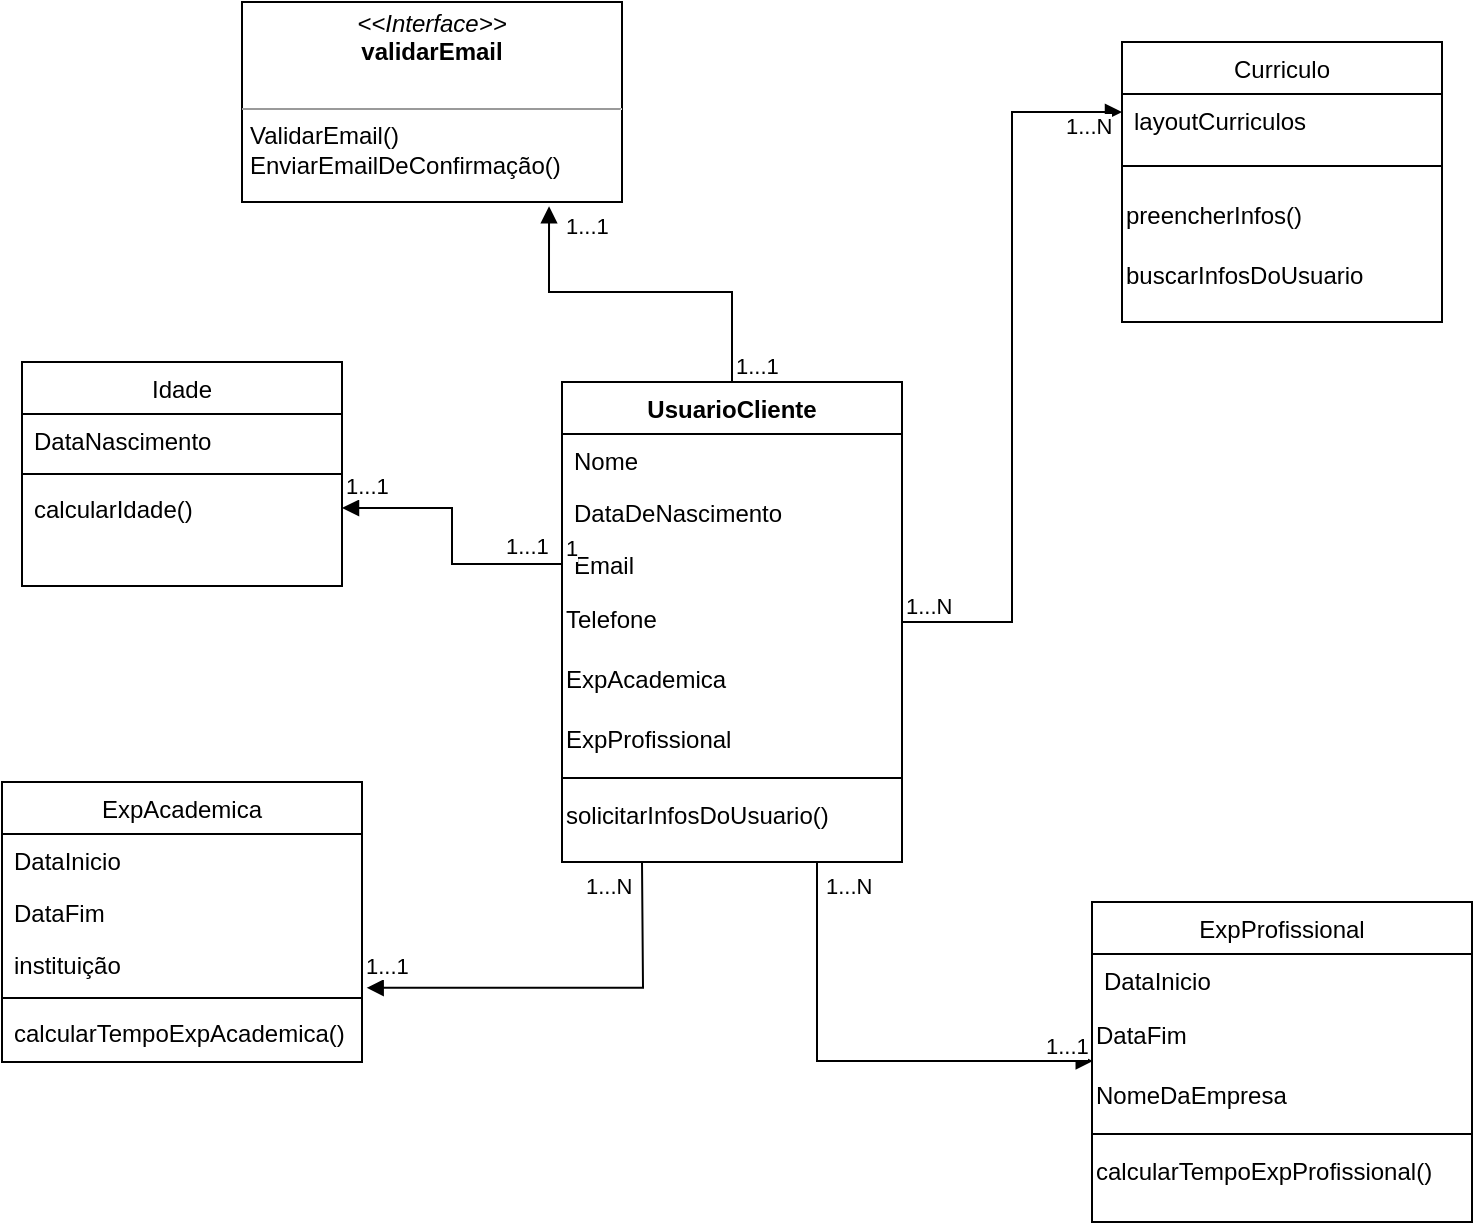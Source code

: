 <mxfile version="22.1.2" type="google">
  <diagram id="C5RBs43oDa-KdzZeNtuy" name="Page-1">
    <mxGraphModel grid="1" page="1" gridSize="10" guides="1" tooltips="1" connect="1" arrows="1" fold="1" pageScale="1" pageWidth="827" pageHeight="1169" math="0" shadow="0">
      <root>
        <mxCell id="WIyWlLk6GJQsqaUBKTNV-0" />
        <mxCell id="WIyWlLk6GJQsqaUBKTNV-1" parent="WIyWlLk6GJQsqaUBKTNV-0" />
        <mxCell id="zkfFHV4jXpPFQw0GAbJ--0" value="UsuarioCliente" style="swimlane;fontStyle=1;align=center;verticalAlign=top;childLayout=stackLayout;horizontal=1;startSize=26;horizontalStack=0;resizeParent=1;resizeLast=0;collapsible=1;marginBottom=0;rounded=0;shadow=0;strokeWidth=1;" vertex="1" parent="WIyWlLk6GJQsqaUBKTNV-1">
          <mxGeometry x="360" y="400" width="170" height="240" as="geometry">
            <mxRectangle x="230" y="140" width="160" height="26" as="alternateBounds" />
          </mxGeometry>
        </mxCell>
        <mxCell id="zkfFHV4jXpPFQw0GAbJ--1" value="Nome" style="text;align=left;verticalAlign=top;spacingLeft=4;spacingRight=4;overflow=hidden;rotatable=0;points=[[0,0.5],[1,0.5]];portConstraint=eastwest;" vertex="1" parent="zkfFHV4jXpPFQw0GAbJ--0">
          <mxGeometry y="26" width="170" height="26" as="geometry" />
        </mxCell>
        <mxCell id="zkfFHV4jXpPFQw0GAbJ--2" value="DataDeNascimento    " style="text;align=left;verticalAlign=top;spacingLeft=4;spacingRight=4;overflow=hidden;rotatable=0;points=[[0,0.5],[1,0.5]];portConstraint=eastwest;rounded=0;shadow=0;html=0;" vertex="1" parent="zkfFHV4jXpPFQw0GAbJ--0">
          <mxGeometry y="52" width="170" height="26" as="geometry" />
        </mxCell>
        <mxCell id="zkfFHV4jXpPFQw0GAbJ--3" value="Email" style="text;align=left;verticalAlign=top;spacingLeft=4;spacingRight=4;overflow=hidden;rotatable=0;points=[[0,0.5],[1,0.5]];portConstraint=eastwest;rounded=0;shadow=0;html=0;" vertex="1" parent="zkfFHV4jXpPFQw0GAbJ--0">
          <mxGeometry y="78" width="170" height="26" as="geometry" />
        </mxCell>
        <mxCell id="PTQ_H1bqtLx_f0RyC9zA-3" value="Telefone&lt;br&gt;" style="text;html=1;align=left;verticalAlign=middle;resizable=0;points=[];autosize=1;strokeColor=none;fillColor=none;" vertex="1" parent="zkfFHV4jXpPFQw0GAbJ--0">
          <mxGeometry y="104" width="170" height="30" as="geometry" />
        </mxCell>
        <mxCell id="QWQ6S40ks5CHcXQs-ewQ-11" value="ExpAcademica" style="text;html=1;align=left;verticalAlign=middle;resizable=0;points=[];autosize=1;strokeColor=none;fillColor=none;" vertex="1" parent="zkfFHV4jXpPFQw0GAbJ--0">
          <mxGeometry y="134" width="170" height="30" as="geometry" />
        </mxCell>
        <mxCell id="QWQ6S40ks5CHcXQs-ewQ-10" value="ExpProfissional" style="text;html=1;align=left;verticalAlign=middle;resizable=0;points=[];autosize=1;strokeColor=none;fillColor=none;" vertex="1" parent="zkfFHV4jXpPFQw0GAbJ--0">
          <mxGeometry y="164" width="170" height="30" as="geometry" />
        </mxCell>
        <mxCell id="WTxY_qB5K1NcWwIaaV_B-26" value="" style="line;html=1;strokeWidth=1;align=left;verticalAlign=middle;spacingTop=-1;spacingLeft=3;spacingRight=3;rotatable=0;labelPosition=right;points=[];portConstraint=eastwest;" vertex="1" parent="zkfFHV4jXpPFQw0GAbJ--0">
          <mxGeometry y="194" width="170" height="8" as="geometry" />
        </mxCell>
        <mxCell id="WTxY_qB5K1NcWwIaaV_B-27" value="solicitarInfosDoUsuario()" style="text;html=1;align=left;verticalAlign=middle;resizable=0;points=[];autosize=1;strokeColor=none;fillColor=none;" vertex="1" parent="zkfFHV4jXpPFQw0GAbJ--0">
          <mxGeometry y="202" width="170" height="30" as="geometry" />
        </mxCell>
        <mxCell id="zkfFHV4jXpPFQw0GAbJ--6" value="ExpAcademica&#xa;" style="swimlane;fontStyle=0;align=center;verticalAlign=top;childLayout=stackLayout;horizontal=1;startSize=26;horizontalStack=0;resizeParent=1;resizeLast=0;collapsible=1;marginBottom=0;rounded=0;shadow=0;strokeWidth=1;" vertex="1" parent="WIyWlLk6GJQsqaUBKTNV-1">
          <mxGeometry x="80" y="600" width="180" height="140" as="geometry">
            <mxRectangle x="130" y="380" width="160" height="26" as="alternateBounds" />
          </mxGeometry>
        </mxCell>
        <mxCell id="zkfFHV4jXpPFQw0GAbJ--7" value="DataInicio" style="text;align=left;verticalAlign=top;spacingLeft=4;spacingRight=4;overflow=hidden;rotatable=0;points=[[0,0.5],[1,0.5]];portConstraint=eastwest;" vertex="1" parent="zkfFHV4jXpPFQw0GAbJ--6">
          <mxGeometry y="26" width="180" height="26" as="geometry" />
        </mxCell>
        <mxCell id="zkfFHV4jXpPFQw0GAbJ--8" value="DataFim" style="text;align=left;verticalAlign=top;spacingLeft=4;spacingRight=4;overflow=hidden;rotatable=0;points=[[0,0.5],[1,0.5]];portConstraint=eastwest;rounded=0;shadow=0;html=0;" vertex="1" parent="zkfFHV4jXpPFQw0GAbJ--6">
          <mxGeometry y="52" width="180" height="26" as="geometry" />
        </mxCell>
        <mxCell id="PTQ_H1bqtLx_f0RyC9zA-4" value="instituição " style="text;align=left;verticalAlign=top;spacingLeft=4;spacingRight=4;overflow=hidden;rotatable=0;points=[[0,0.5],[1,0.5]];portConstraint=eastwest;rounded=0;shadow=0;html=0;" vertex="1" parent="zkfFHV4jXpPFQw0GAbJ--6">
          <mxGeometry y="78" width="180" height="26" as="geometry" />
        </mxCell>
        <mxCell id="zkfFHV4jXpPFQw0GAbJ--9" value="" style="line;html=1;strokeWidth=1;align=left;verticalAlign=middle;spacingTop=-1;spacingLeft=3;spacingRight=3;rotatable=0;labelPosition=right;points=[];portConstraint=eastwest;" vertex="1" parent="zkfFHV4jXpPFQw0GAbJ--6">
          <mxGeometry y="104" width="180" height="8" as="geometry" />
        </mxCell>
        <mxCell id="zkfFHV4jXpPFQw0GAbJ--10" value="calcularTempoExpAcademica()" style="text;align=left;verticalAlign=top;spacingLeft=4;spacingRight=4;overflow=hidden;rotatable=0;points=[[0,0.5],[1,0.5]];portConstraint=eastwest;fontStyle=0" vertex="1" parent="zkfFHV4jXpPFQw0GAbJ--6">
          <mxGeometry y="112" width="180" height="26" as="geometry" />
        </mxCell>
        <mxCell id="zkfFHV4jXpPFQw0GAbJ--13" value="ExpProfissional" style="swimlane;fontStyle=0;align=center;verticalAlign=top;childLayout=stackLayout;horizontal=1;startSize=26;horizontalStack=0;resizeParent=1;resizeLast=0;collapsible=1;marginBottom=0;rounded=0;shadow=0;strokeWidth=1;" vertex="1" parent="WIyWlLk6GJQsqaUBKTNV-1">
          <mxGeometry x="625" y="660" width="190" height="160" as="geometry">
            <mxRectangle x="340" y="380" width="170" height="26" as="alternateBounds" />
          </mxGeometry>
        </mxCell>
        <mxCell id="zkfFHV4jXpPFQw0GAbJ--14" value="DataInicio" style="text;align=left;verticalAlign=top;spacingLeft=4;spacingRight=4;overflow=hidden;rotatable=0;points=[[0,0.5],[1,0.5]];portConstraint=eastwest;" vertex="1" parent="zkfFHV4jXpPFQw0GAbJ--13">
          <mxGeometry y="26" width="190" height="26" as="geometry" />
        </mxCell>
        <mxCell id="QWQ6S40ks5CHcXQs-ewQ-15" value="DataFim" style="text;html=1;align=left;verticalAlign=middle;resizable=0;points=[];autosize=1;strokeColor=none;fillColor=none;" vertex="1" parent="zkfFHV4jXpPFQw0GAbJ--13">
          <mxGeometry y="52" width="190" height="30" as="geometry" />
        </mxCell>
        <mxCell id="QWQ6S40ks5CHcXQs-ewQ-16" value="NomeDaEmpresa" style="text;html=1;align=left;verticalAlign=middle;resizable=0;points=[];autosize=1;strokeColor=none;fillColor=none;" vertex="1" parent="zkfFHV4jXpPFQw0GAbJ--13">
          <mxGeometry y="82" width="190" height="30" as="geometry" />
        </mxCell>
        <mxCell id="zkfFHV4jXpPFQw0GAbJ--15" value="" style="line;html=1;strokeWidth=1;align=left;verticalAlign=middle;spacingTop=-1;spacingLeft=3;spacingRight=3;rotatable=0;labelPosition=right;points=[];portConstraint=eastwest;" vertex="1" parent="zkfFHV4jXpPFQw0GAbJ--13">
          <mxGeometry y="112" width="190" height="8" as="geometry" />
        </mxCell>
        <mxCell id="QWQ6S40ks5CHcXQs-ewQ-17" value="calcularTempoExpProfissional()" style="text;html=1;align=left;verticalAlign=middle;resizable=0;points=[];autosize=1;strokeColor=none;fillColor=none;" vertex="1" parent="zkfFHV4jXpPFQw0GAbJ--13">
          <mxGeometry y="120" width="190" height="30" as="geometry" />
        </mxCell>
        <mxCell id="zkfFHV4jXpPFQw0GAbJ--17" value="Curriculo" style="swimlane;fontStyle=0;align=center;verticalAlign=top;childLayout=stackLayout;horizontal=1;startSize=26;horizontalStack=0;resizeParent=1;resizeLast=0;collapsible=1;marginBottom=0;rounded=0;shadow=0;strokeWidth=1;" vertex="1" parent="WIyWlLk6GJQsqaUBKTNV-1">
          <mxGeometry x="640" y="230" width="160" height="140" as="geometry">
            <mxRectangle x="550" y="140" width="160" height="26" as="alternateBounds" />
          </mxGeometry>
        </mxCell>
        <mxCell id="zkfFHV4jXpPFQw0GAbJ--18" value="layoutCurriculos&#xa;" style="text;align=left;verticalAlign=top;spacingLeft=4;spacingRight=4;overflow=hidden;rotatable=0;points=[[0,0.5],[1,0.5]];portConstraint=eastwest;" vertex="1" parent="zkfFHV4jXpPFQw0GAbJ--17">
          <mxGeometry y="26" width="160" height="26" as="geometry" />
        </mxCell>
        <mxCell id="zkfFHV4jXpPFQw0GAbJ--23" value="" style="line;html=1;strokeWidth=1;align=left;verticalAlign=middle;spacingTop=-1;spacingLeft=3;spacingRight=3;rotatable=0;labelPosition=right;points=[];portConstraint=eastwest;" vertex="1" parent="zkfFHV4jXpPFQw0GAbJ--17">
          <mxGeometry y="52" width="160" height="20" as="geometry" />
        </mxCell>
        <mxCell id="WTxY_qB5K1NcWwIaaV_B-18" value="preencherInfos()" style="text;html=1;align=left;verticalAlign=middle;resizable=0;points=[];autosize=1;strokeColor=none;fillColor=none;" vertex="1" parent="zkfFHV4jXpPFQw0GAbJ--17">
          <mxGeometry y="72" width="160" height="30" as="geometry" />
        </mxCell>
        <mxCell id="WTxY_qB5K1NcWwIaaV_B-24" value="buscarInfosDoUsuario" style="text;html=1;align=left;verticalAlign=middle;resizable=0;points=[];autosize=1;strokeColor=none;fillColor=none;" vertex="1" parent="zkfFHV4jXpPFQw0GAbJ--17">
          <mxGeometry y="102" width="160" height="30" as="geometry" />
        </mxCell>
        <mxCell id="WTxY_qB5K1NcWwIaaV_B-11" value="Idade" style="swimlane;fontStyle=0;align=center;verticalAlign=top;childLayout=stackLayout;horizontal=1;startSize=26;horizontalStack=0;resizeParent=1;resizeLast=0;collapsible=1;marginBottom=0;rounded=0;shadow=0;strokeWidth=1;" vertex="1" parent="WIyWlLk6GJQsqaUBKTNV-1">
          <mxGeometry x="90" y="390" width="160" height="112" as="geometry">
            <mxRectangle x="130" y="380" width="160" height="26" as="alternateBounds" />
          </mxGeometry>
        </mxCell>
        <mxCell id="WTxY_qB5K1NcWwIaaV_B-12" value="DataNascimento" style="text;align=left;verticalAlign=top;spacingLeft=4;spacingRight=4;overflow=hidden;rotatable=0;points=[[0,0.5],[1,0.5]];portConstraint=eastwest;" vertex="1" parent="WTxY_qB5K1NcWwIaaV_B-11">
          <mxGeometry y="26" width="160" height="26" as="geometry" />
        </mxCell>
        <mxCell id="WTxY_qB5K1NcWwIaaV_B-15" value="" style="line;html=1;strokeWidth=1;align=left;verticalAlign=middle;spacingTop=-1;spacingLeft=3;spacingRight=3;rotatable=0;labelPosition=right;points=[];portConstraint=eastwest;" vertex="1" parent="WTxY_qB5K1NcWwIaaV_B-11">
          <mxGeometry y="52" width="160" height="8" as="geometry" />
        </mxCell>
        <mxCell id="WTxY_qB5K1NcWwIaaV_B-16" value="calcularIdade()" style="text;align=left;verticalAlign=top;spacingLeft=4;spacingRight=4;overflow=hidden;rotatable=0;points=[[0,0.5],[1,0.5]];portConstraint=eastwest;fontStyle=0" vertex="1" parent="WTxY_qB5K1NcWwIaaV_B-11">
          <mxGeometry y="60" width="160" height="26" as="geometry" />
        </mxCell>
        <mxCell id="WTxY_qB5K1NcWwIaaV_B-32" value="&lt;p style=&quot;margin:0px;margin-top:4px;text-align:center;&quot;&gt;&lt;i&gt;&amp;lt;&amp;lt;Interface&amp;gt;&amp;gt;&lt;/i&gt;&lt;br&gt;&lt;b&gt;validarEmail&lt;/b&gt;&lt;/p&gt;&lt;p style=&quot;margin:0px;margin-left:4px;&quot;&gt;&lt;br&gt;&lt;/p&gt;&lt;hr size=&quot;1&quot;&gt;&lt;p style=&quot;margin:0px;margin-left:4px;&quot;&gt;ValidarEmail()&lt;br&gt;EnviarEmailDeConfirmação()&lt;/p&gt;" style="verticalAlign=top;align=left;overflow=fill;fontSize=12;fontFamily=Helvetica;html=1;whiteSpace=wrap;" vertex="1" parent="WIyWlLk6GJQsqaUBKTNV-1">
          <mxGeometry x="200" y="210" width="190" height="100" as="geometry" />
        </mxCell>
        <mxCell id="WTxY_qB5K1NcWwIaaV_B-33" value="" style="endArrow=block;endFill=1;html=1;edgeStyle=orthogonalEdgeStyle;align=left;verticalAlign=top;rounded=0;exitX=0;exitY=0.5;exitDx=0;exitDy=0;entryX=1;entryY=0.5;entryDx=0;entryDy=0;" edge="1" parent="WIyWlLk6GJQsqaUBKTNV-1" source="zkfFHV4jXpPFQw0GAbJ--3" target="WTxY_qB5K1NcWwIaaV_B-16">
          <mxGeometry x="-1" relative="1" as="geometry">
            <mxPoint x="310" y="510" as="sourcePoint" />
            <mxPoint x="470" y="510" as="targetPoint" />
          </mxGeometry>
        </mxCell>
        <mxCell id="WTxY_qB5K1NcWwIaaV_B-34" value="1" style="edgeLabel;resizable=0;html=1;align=left;verticalAlign=bottom;" connectable="0" vertex="1" parent="WTxY_qB5K1NcWwIaaV_B-33">
          <mxGeometry x="-1" relative="1" as="geometry" />
        </mxCell>
        <mxCell id="WTxY_qB5K1NcWwIaaV_B-35" value="" style="endArrow=block;endFill=1;html=1;edgeStyle=orthogonalEdgeStyle;align=left;verticalAlign=top;rounded=0;entryX=1.013;entryY=0.958;entryDx=0;entryDy=0;entryPerimeter=0;" edge="1" parent="WIyWlLk6GJQsqaUBKTNV-1" target="PTQ_H1bqtLx_f0RyC9zA-4">
          <mxGeometry x="-1" y="-171" relative="1" as="geometry">
            <mxPoint x="400" y="640" as="sourcePoint" />
            <mxPoint x="470" y="640" as="targetPoint" />
            <mxPoint x="111" y="-161" as="offset" />
          </mxGeometry>
        </mxCell>
        <mxCell id="WTxY_qB5K1NcWwIaaV_B-37" value="" style="endArrow=block;endFill=1;html=1;edgeStyle=orthogonalEdgeStyle;align=left;verticalAlign=top;rounded=0;exitX=0.75;exitY=1;exitDx=0;exitDy=0;entryX=0.002;entryY=-0.083;entryDx=0;entryDy=0;entryPerimeter=0;" edge="1" parent="WIyWlLk6GJQsqaUBKTNV-1" source="zkfFHV4jXpPFQw0GAbJ--0" target="QWQ6S40ks5CHcXQs-ewQ-16">
          <mxGeometry x="-1" relative="1" as="geometry">
            <mxPoint x="310" y="640" as="sourcePoint" />
            <mxPoint x="470" y="640" as="targetPoint" />
            <mxPoint as="offset" />
          </mxGeometry>
        </mxCell>
        <mxCell id="WTxY_qB5K1NcWwIaaV_B-39" value="" style="endArrow=block;endFill=1;html=1;edgeStyle=orthogonalEdgeStyle;align=left;verticalAlign=top;rounded=0;entryX=0;entryY=0.25;entryDx=0;entryDy=0;" edge="1" parent="WIyWlLk6GJQsqaUBKTNV-1" source="zkfFHV4jXpPFQw0GAbJ--0" target="zkfFHV4jXpPFQw0GAbJ--17">
          <mxGeometry x="-1" relative="1" as="geometry">
            <mxPoint x="310" y="510" as="sourcePoint" />
            <mxPoint x="470" y="510" as="targetPoint" />
          </mxGeometry>
        </mxCell>
        <mxCell id="WTxY_qB5K1NcWwIaaV_B-40" value="1...N" style="edgeLabel;resizable=0;html=1;align=left;verticalAlign=bottom;" connectable="0" vertex="1" parent="WTxY_qB5K1NcWwIaaV_B-39">
          <mxGeometry x="-1" relative="1" as="geometry" />
        </mxCell>
        <mxCell id="WTxY_qB5K1NcWwIaaV_B-41" value="" style="endArrow=block;endFill=1;html=1;edgeStyle=orthogonalEdgeStyle;align=left;verticalAlign=top;rounded=0;entryX=0.808;entryY=1.021;entryDx=0;entryDy=0;entryPerimeter=0;" edge="1" parent="WIyWlLk6GJQsqaUBKTNV-1" source="zkfFHV4jXpPFQw0GAbJ--0" target="WTxY_qB5K1NcWwIaaV_B-32">
          <mxGeometry x="-1" relative="1" as="geometry">
            <mxPoint x="310" y="380" as="sourcePoint" />
            <mxPoint x="470" y="380" as="targetPoint" />
          </mxGeometry>
        </mxCell>
        <mxCell id="WTxY_qB5K1NcWwIaaV_B-42" value="1...1" style="edgeLabel;resizable=0;html=1;align=left;verticalAlign=bottom;" connectable="0" vertex="1" parent="WTxY_qB5K1NcWwIaaV_B-41">
          <mxGeometry x="-1" relative="1" as="geometry" />
        </mxCell>
        <mxCell id="WTxY_qB5K1NcWwIaaV_B-44" value="1...N" style="edgeLabel;resizable=0;html=1;align=left;verticalAlign=bottom;" connectable="0" vertex="1" parent="WIyWlLk6GJQsqaUBKTNV-1">
          <mxGeometry x="610" y="280.004" as="geometry" />
        </mxCell>
        <mxCell id="WTxY_qB5K1NcWwIaaV_B-45" value="1...1" style="edgeLabel;resizable=0;html=1;align=left;verticalAlign=bottom;" connectable="0" vertex="1" parent="WIyWlLk6GJQsqaUBKTNV-1">
          <mxGeometry x="360.004" y="330" as="geometry" />
        </mxCell>
        <mxCell id="WTxY_qB5K1NcWwIaaV_B-46" value="1...N" style="edgeLabel;resizable=0;html=1;align=left;verticalAlign=bottom;" connectable="0" vertex="1" parent="WIyWlLk6GJQsqaUBKTNV-1">
          <mxGeometry x="490" y="660" as="geometry" />
        </mxCell>
        <mxCell id="WTxY_qB5K1NcWwIaaV_B-47" value="1...1" style="edgeLabel;resizable=0;html=1;align=left;verticalAlign=bottom;" connectable="0" vertex="1" parent="WIyWlLk6GJQsqaUBKTNV-1">
          <mxGeometry x="600" y="740" as="geometry" />
        </mxCell>
        <mxCell id="WTxY_qB5K1NcWwIaaV_B-48" value="1...1" style="edgeLabel;resizable=0;html=1;align=left;verticalAlign=bottom;" connectable="0" vertex="1" parent="WIyWlLk6GJQsqaUBKTNV-1">
          <mxGeometry x="260" y="700" as="geometry" />
        </mxCell>
        <mxCell id="WTxY_qB5K1NcWwIaaV_B-49" value="1...N" style="edgeLabel;resizable=0;html=1;align=left;verticalAlign=bottom;" connectable="0" vertex="1" parent="WIyWlLk6GJQsqaUBKTNV-1">
          <mxGeometry x="370" y="660" as="geometry" />
        </mxCell>
        <mxCell id="WTxY_qB5K1NcWwIaaV_B-51" value="1...1" style="edgeLabel;resizable=0;html=1;align=left;verticalAlign=bottom;" connectable="0" vertex="1" parent="WIyWlLk6GJQsqaUBKTNV-1">
          <mxGeometry x="250" y="460" as="geometry" />
        </mxCell>
        <mxCell id="WTxY_qB5K1NcWwIaaV_B-52" value="1...1" style="edgeLabel;resizable=0;html=1;align=left;verticalAlign=bottom;" connectable="0" vertex="1" parent="WIyWlLk6GJQsqaUBKTNV-1">
          <mxGeometry x="330" y="490" as="geometry" />
        </mxCell>
      </root>
    </mxGraphModel>
  </diagram>
</mxfile>
